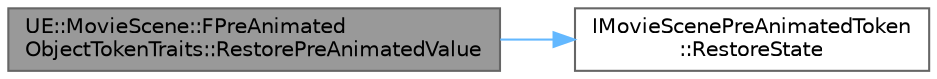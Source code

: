 digraph "UE::MovieScene::FPreAnimatedObjectTokenTraits::RestorePreAnimatedValue"
{
 // INTERACTIVE_SVG=YES
 // LATEX_PDF_SIZE
  bgcolor="transparent";
  edge [fontname=Helvetica,fontsize=10,labelfontname=Helvetica,labelfontsize=10];
  node [fontname=Helvetica,fontsize=10,shape=box,height=0.2,width=0.4];
  rankdir="LR";
  Node1 [id="Node000001",label="UE::MovieScene::FPreAnimated\lObjectTokenTraits::RestorePreAnimatedValue",height=0.2,width=0.4,color="gray40", fillcolor="grey60", style="filled", fontcolor="black",tooltip=" "];
  Node1 -> Node2 [id="edge1_Node000001_Node000002",color="steelblue1",style="solid",tooltip=" "];
  Node2 [id="Node000002",label="IMovieScenePreAnimatedToken\l::RestoreState",height=0.2,width=0.4,color="grey40", fillcolor="white", style="filled",URL="$dd/df5/structIMovieScenePreAnimatedToken.html#a064fb4cb9e4190e47dc27b5439869966",tooltip="Restore state for the specified object, only called when this token was created with a bound object."];
}
